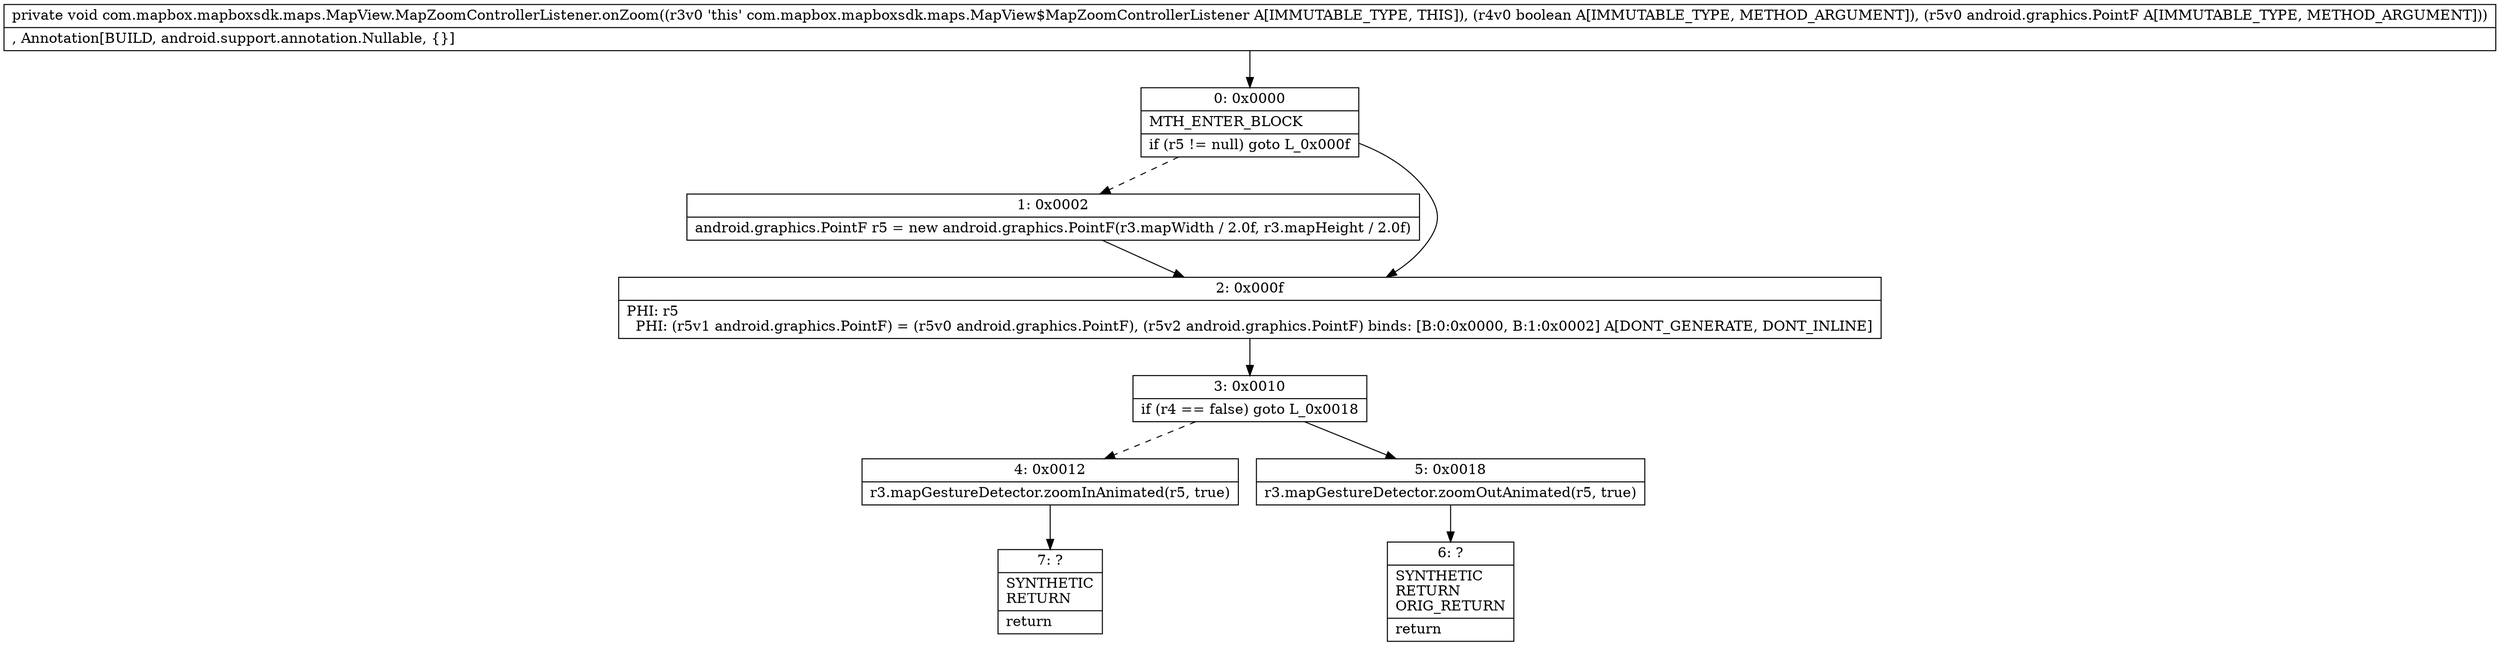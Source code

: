 digraph "CFG forcom.mapbox.mapboxsdk.maps.MapView.MapZoomControllerListener.onZoom(ZLandroid\/graphics\/PointF;)V" {
Node_0 [shape=record,label="{0\:\ 0x0000|MTH_ENTER_BLOCK\l|if (r5 != null) goto L_0x000f\l}"];
Node_1 [shape=record,label="{1\:\ 0x0002|android.graphics.PointF r5 = new android.graphics.PointF(r3.mapWidth \/ 2.0f, r3.mapHeight \/ 2.0f)\l}"];
Node_2 [shape=record,label="{2\:\ 0x000f|PHI: r5 \l  PHI: (r5v1 android.graphics.PointF) = (r5v0 android.graphics.PointF), (r5v2 android.graphics.PointF) binds: [B:0:0x0000, B:1:0x0002] A[DONT_GENERATE, DONT_INLINE]\l}"];
Node_3 [shape=record,label="{3\:\ 0x0010|if (r4 == false) goto L_0x0018\l}"];
Node_4 [shape=record,label="{4\:\ 0x0012|r3.mapGestureDetector.zoomInAnimated(r5, true)\l}"];
Node_5 [shape=record,label="{5\:\ 0x0018|r3.mapGestureDetector.zoomOutAnimated(r5, true)\l}"];
Node_6 [shape=record,label="{6\:\ ?|SYNTHETIC\lRETURN\lORIG_RETURN\l|return\l}"];
Node_7 [shape=record,label="{7\:\ ?|SYNTHETIC\lRETURN\l|return\l}"];
MethodNode[shape=record,label="{private void com.mapbox.mapboxsdk.maps.MapView.MapZoomControllerListener.onZoom((r3v0 'this' com.mapbox.mapboxsdk.maps.MapView$MapZoomControllerListener A[IMMUTABLE_TYPE, THIS]), (r4v0 boolean A[IMMUTABLE_TYPE, METHOD_ARGUMENT]), (r5v0 android.graphics.PointF A[IMMUTABLE_TYPE, METHOD_ARGUMENT]))  | , Annotation[BUILD, android.support.annotation.Nullable, \{\}]\l}"];
MethodNode -> Node_0;
Node_0 -> Node_1[style=dashed];
Node_0 -> Node_2;
Node_1 -> Node_2;
Node_2 -> Node_3;
Node_3 -> Node_4[style=dashed];
Node_3 -> Node_5;
Node_4 -> Node_7;
Node_5 -> Node_6;
}

